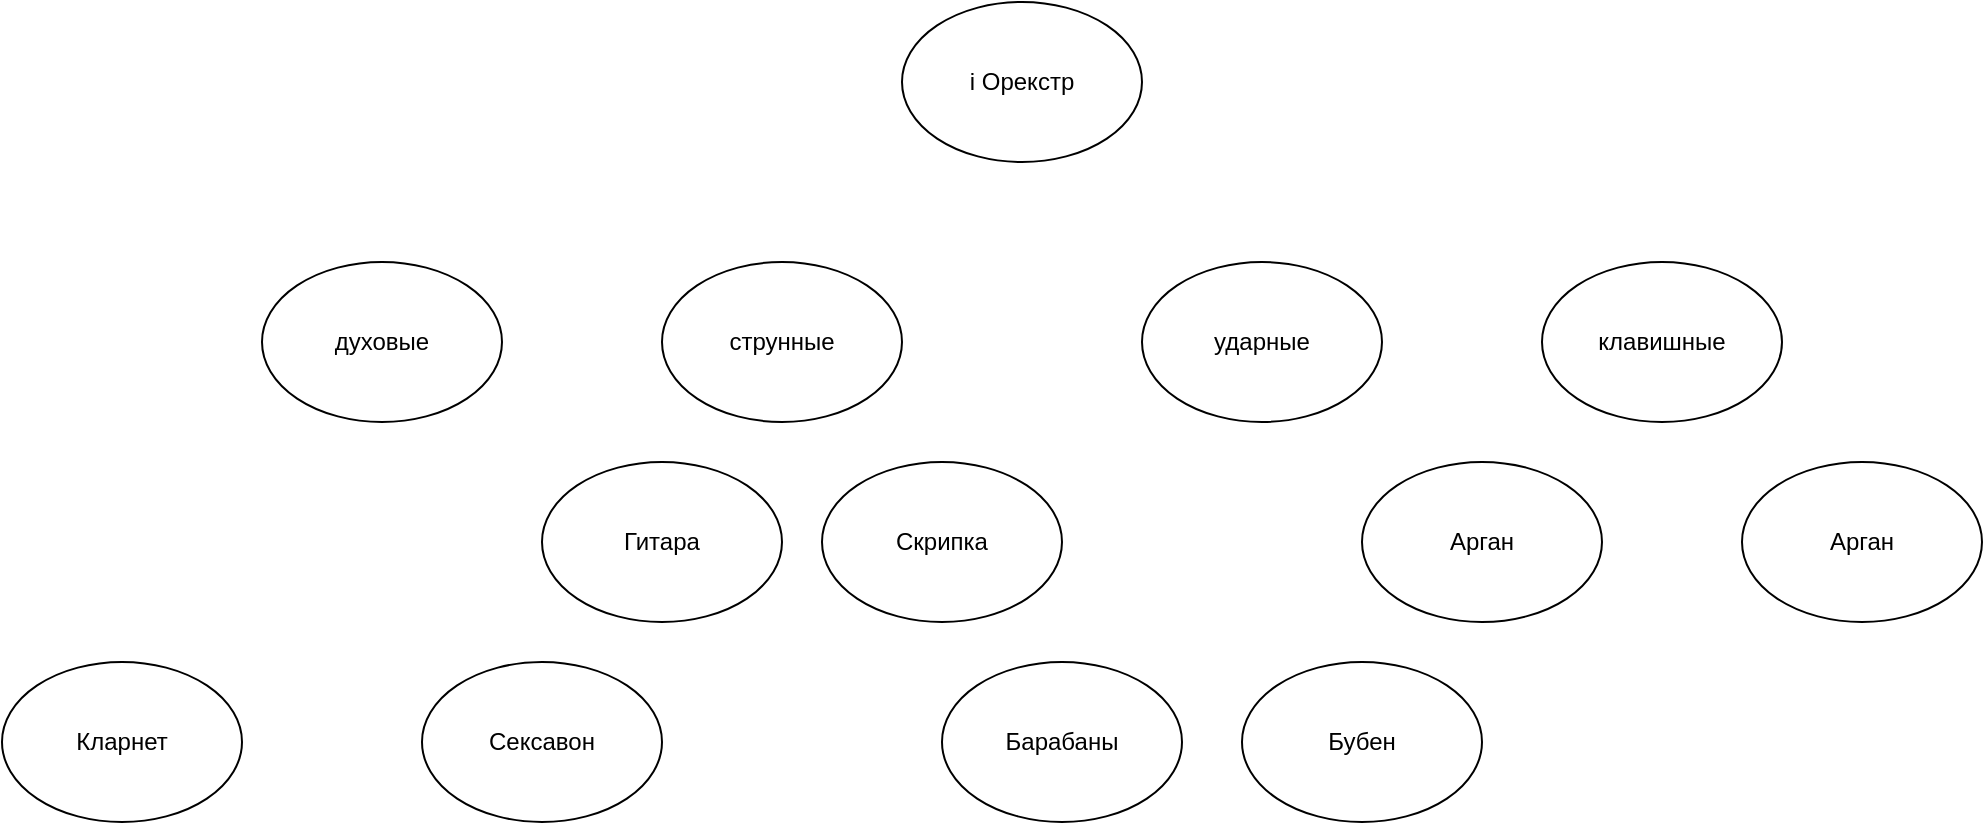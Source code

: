 <mxfile version="21.3.7" type="device">
  <diagram name="Страница 1" id="xCGAzUchyRYV6EqheFqS">
    <mxGraphModel dx="2261" dy="836" grid="1" gridSize="10" guides="1" tooltips="1" connect="1" arrows="1" fold="1" page="1" pageScale="1" pageWidth="827" pageHeight="1169" math="0" shadow="0">
      <root>
        <mxCell id="0" />
        <mxCell id="1" parent="0" />
        <mxCell id="mAE9FSGtogwQ5ClM0lm--1" value="i Орекстр" style="ellipse;whiteSpace=wrap;html=1;" vertex="1" parent="1">
          <mxGeometry x="350" y="160" width="120" height="80" as="geometry" />
        </mxCell>
        <mxCell id="mAE9FSGtogwQ5ClM0lm--2" value="духовые" style="ellipse;whiteSpace=wrap;html=1;" vertex="1" parent="1">
          <mxGeometry x="30" y="290" width="120" height="80" as="geometry" />
        </mxCell>
        <mxCell id="mAE9FSGtogwQ5ClM0lm--3" value="струнные" style="ellipse;whiteSpace=wrap;html=1;" vertex="1" parent="1">
          <mxGeometry x="230" y="290" width="120" height="80" as="geometry" />
        </mxCell>
        <mxCell id="mAE9FSGtogwQ5ClM0lm--4" value="ударные" style="ellipse;whiteSpace=wrap;html=1;" vertex="1" parent="1">
          <mxGeometry x="470" y="290" width="120" height="80" as="geometry" />
        </mxCell>
        <mxCell id="mAE9FSGtogwQ5ClM0lm--5" value="клавишные" style="ellipse;whiteSpace=wrap;html=1;" vertex="1" parent="1">
          <mxGeometry x="670" y="290" width="120" height="80" as="geometry" />
        </mxCell>
        <mxCell id="mAE9FSGtogwQ5ClM0lm--6" value="Кларнет" style="ellipse;whiteSpace=wrap;html=1;" vertex="1" parent="1">
          <mxGeometry x="-100" y="490" width="120" height="80" as="geometry" />
        </mxCell>
        <mxCell id="mAE9FSGtogwQ5ClM0lm--7" value="Сексавон" style="ellipse;whiteSpace=wrap;html=1;" vertex="1" parent="1">
          <mxGeometry x="110" y="490" width="120" height="80" as="geometry" />
        </mxCell>
        <mxCell id="mAE9FSGtogwQ5ClM0lm--8" value="Гитара" style="ellipse;whiteSpace=wrap;html=1;" vertex="1" parent="1">
          <mxGeometry x="170" y="390" width="120" height="80" as="geometry" />
        </mxCell>
        <mxCell id="mAE9FSGtogwQ5ClM0lm--9" value="Скрипка" style="ellipse;whiteSpace=wrap;html=1;" vertex="1" parent="1">
          <mxGeometry x="310" y="390" width="120" height="80" as="geometry" />
        </mxCell>
        <mxCell id="mAE9FSGtogwQ5ClM0lm--10" value="Барабаны" style="ellipse;whiteSpace=wrap;html=1;" vertex="1" parent="1">
          <mxGeometry x="370" y="490" width="120" height="80" as="geometry" />
        </mxCell>
        <mxCell id="mAE9FSGtogwQ5ClM0lm--11" value="Бубен" style="ellipse;whiteSpace=wrap;html=1;" vertex="1" parent="1">
          <mxGeometry x="520" y="490" width="120" height="80" as="geometry" />
        </mxCell>
        <mxCell id="mAE9FSGtogwQ5ClM0lm--12" value="Арган" style="ellipse;whiteSpace=wrap;html=1;" vertex="1" parent="1">
          <mxGeometry x="580" y="390" width="120" height="80" as="geometry" />
        </mxCell>
        <mxCell id="mAE9FSGtogwQ5ClM0lm--13" value="Арган" style="ellipse;whiteSpace=wrap;html=1;" vertex="1" parent="1">
          <mxGeometry x="770" y="390" width="120" height="80" as="geometry" />
        </mxCell>
      </root>
    </mxGraphModel>
  </diagram>
</mxfile>
